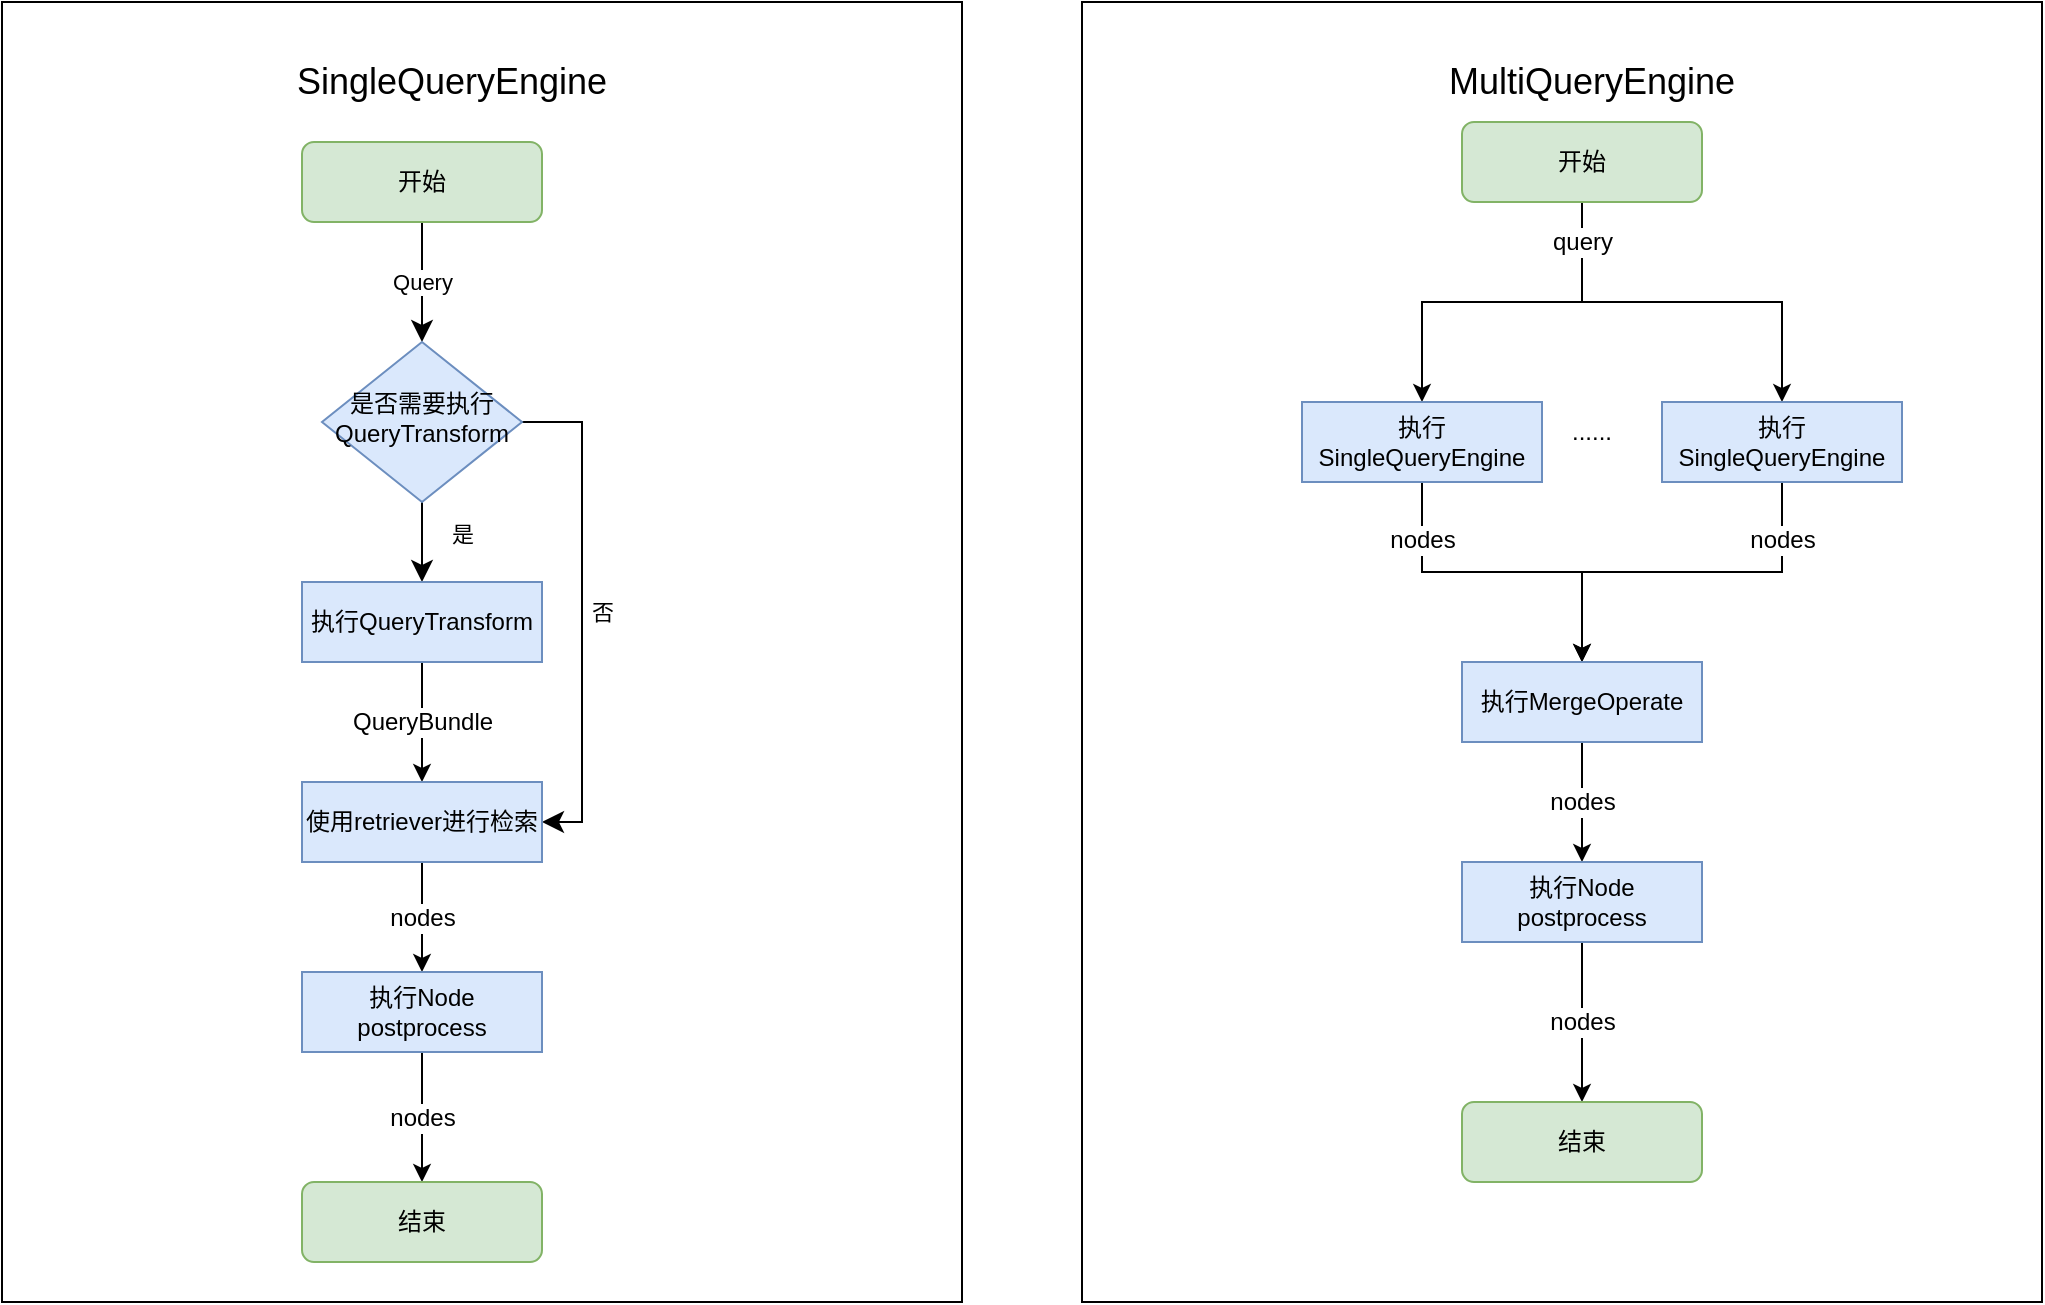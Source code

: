 <mxfile version="15.8.7" type="device"><diagram id="C5RBs43oDa-KdzZeNtuy" name="Page-1"><mxGraphModel dx="1138" dy="700" grid="1" gridSize="10" guides="1" tooltips="1" connect="1" arrows="1" fold="1" page="1" pageScale="1" pageWidth="827" pageHeight="1169" math="0" shadow="0"><root><mxCell id="WIyWlLk6GJQsqaUBKTNV-0"/><mxCell id="WIyWlLk6GJQsqaUBKTNV-1" parent="WIyWlLk6GJQsqaUBKTNV-0"/><mxCell id="QA24t3d2Wca2Idq0a9jV-0" value="" style="rounded=0;whiteSpace=wrap;html=1;" vertex="1" parent="WIyWlLk6GJQsqaUBKTNV-1"><mxGeometry x="10" y="80" width="480" height="650" as="geometry"/></mxCell><mxCell id="WIyWlLk6GJQsqaUBKTNV-2" value="Query" style="rounded=0;html=1;jettySize=auto;orthogonalLoop=1;fontSize=11;endArrow=classic;endFill=1;endSize=8;strokeWidth=1;shadow=0;labelBackgroundColor=default;edgeStyle=orthogonalEdgeStyle;" parent="WIyWlLk6GJQsqaUBKTNV-1" source="WIyWlLk6GJQsqaUBKTNV-3" target="WIyWlLk6GJQsqaUBKTNV-10" edge="1"><mxGeometry relative="1" as="geometry"><mxPoint x="220" y="170" as="targetPoint"/></mxGeometry></mxCell><mxCell id="WIyWlLk6GJQsqaUBKTNV-3" value="开始" style="rounded=1;whiteSpace=wrap;html=1;fontSize=12;glass=0;strokeWidth=1;shadow=0;fillColor=#d5e8d4;strokeColor=#82b366;" parent="WIyWlLk6GJQsqaUBKTNV-1" vertex="1"><mxGeometry x="160" y="150" width="120" height="40" as="geometry"/></mxCell><mxCell id="WIyWlLk6GJQsqaUBKTNV-8" value="是" style="rounded=0;html=1;jettySize=auto;orthogonalLoop=1;fontSize=11;endArrow=classic;endFill=1;endSize=8;strokeWidth=1;shadow=0;labelBackgroundColor=none;edgeStyle=orthogonalEdgeStyle;" parent="WIyWlLk6GJQsqaUBKTNV-1" source="WIyWlLk6GJQsqaUBKTNV-10" target="WIyWlLk6GJQsqaUBKTNV-11" edge="1"><mxGeometry x="-0.2" y="20" relative="1" as="geometry"><mxPoint as="offset"/></mxGeometry></mxCell><mxCell id="WIyWlLk6GJQsqaUBKTNV-9" value="否" style="edgeStyle=orthogonalEdgeStyle;rounded=0;html=1;jettySize=auto;orthogonalLoop=1;fontSize=11;endArrow=classic;endFill=1;endSize=8;strokeWidth=1;shadow=0;labelBackgroundColor=none;entryX=1;entryY=0.5;entryDx=0;entryDy=0;" parent="WIyWlLk6GJQsqaUBKTNV-1" source="WIyWlLk6GJQsqaUBKTNV-10" target="QA24t3d2Wca2Idq0a9jV-4" edge="1"><mxGeometry y="10" relative="1" as="geometry"><mxPoint as="offset"/><mxPoint x="320" y="330" as="targetPoint"/><Array as="points"><mxPoint x="300" y="290"/><mxPoint x="300" y="490"/></Array></mxGeometry></mxCell><mxCell id="WIyWlLk6GJQsqaUBKTNV-10" value="是否需要执行QueryTransform" style="rhombus;whiteSpace=wrap;html=1;shadow=0;fontFamily=Helvetica;fontSize=12;align=center;strokeWidth=1;spacing=6;spacingTop=-4;fillColor=#dae8fc;strokeColor=#6c8ebf;" parent="WIyWlLk6GJQsqaUBKTNV-1" vertex="1"><mxGeometry x="170" y="250" width="100" height="80" as="geometry"/></mxCell><mxCell id="QA24t3d2Wca2Idq0a9jV-5" value="QueryBundle" style="edgeStyle=orthogonalEdgeStyle;rounded=0;orthogonalLoop=1;jettySize=auto;html=1;fontSize=12;" edge="1" parent="WIyWlLk6GJQsqaUBKTNV-1" source="WIyWlLk6GJQsqaUBKTNV-11" target="QA24t3d2Wca2Idq0a9jV-4"><mxGeometry relative="1" as="geometry"/></mxCell><mxCell id="WIyWlLk6GJQsqaUBKTNV-11" value="执行QueryTransform" style="rounded=0;whiteSpace=wrap;html=1;fontSize=12;glass=0;strokeWidth=1;shadow=0;fillColor=#dae8fc;strokeColor=#6c8ebf;" parent="WIyWlLk6GJQsqaUBKTNV-1" vertex="1"><mxGeometry x="160" y="370" width="120" height="40" as="geometry"/></mxCell><mxCell id="QA24t3d2Wca2Idq0a9jV-1" value="&lt;font style=&quot;font-size: 18px&quot;&gt;SingleQueryEngine&lt;/font&gt;" style="text;html=1;strokeColor=none;fillColor=none;align=center;verticalAlign=middle;whiteSpace=wrap;rounded=0;" vertex="1" parent="WIyWlLk6GJQsqaUBKTNV-1"><mxGeometry x="130" y="90" width="210" height="60" as="geometry"/></mxCell><mxCell id="QA24t3d2Wca2Idq0a9jV-8" value="nodes" style="edgeStyle=orthogonalEdgeStyle;rounded=0;orthogonalLoop=1;jettySize=auto;html=1;fontSize=12;endArrow=classic;endFill=1;" edge="1" parent="WIyWlLk6GJQsqaUBKTNV-1" source="QA24t3d2Wca2Idq0a9jV-4" target="QA24t3d2Wca2Idq0a9jV-7"><mxGeometry relative="1" as="geometry"/></mxCell><mxCell id="QA24t3d2Wca2Idq0a9jV-4" value="使用retriever进行检索" style="rounded=0;whiteSpace=wrap;html=1;fontSize=12;glass=0;strokeWidth=1;shadow=0;fillColor=#dae8fc;strokeColor=#6c8ebf;" vertex="1" parent="WIyWlLk6GJQsqaUBKTNV-1"><mxGeometry x="160" y="470" width="120" height="40" as="geometry"/></mxCell><mxCell id="QA24t3d2Wca2Idq0a9jV-10" value="nodes" style="edgeStyle=orthogonalEdgeStyle;rounded=0;orthogonalLoop=1;jettySize=auto;html=1;entryX=0.5;entryY=0;entryDx=0;entryDy=0;fontSize=12;endArrow=classic;endFill=1;" edge="1" parent="WIyWlLk6GJQsqaUBKTNV-1" source="QA24t3d2Wca2Idq0a9jV-7" target="QA24t3d2Wca2Idq0a9jV-9"><mxGeometry relative="1" as="geometry"/></mxCell><mxCell id="QA24t3d2Wca2Idq0a9jV-7" value="执行Node postprocess" style="rounded=0;whiteSpace=wrap;html=1;fontSize=12;glass=0;strokeWidth=1;shadow=0;fillColor=#dae8fc;strokeColor=#6c8ebf;" vertex="1" parent="WIyWlLk6GJQsqaUBKTNV-1"><mxGeometry x="160" y="565" width="120" height="40" as="geometry"/></mxCell><mxCell id="QA24t3d2Wca2Idq0a9jV-9" value="结束" style="rounded=1;whiteSpace=wrap;html=1;fontSize=12;glass=0;strokeWidth=1;shadow=0;fillColor=#d5e8d4;strokeColor=#82b366;" vertex="1" parent="WIyWlLk6GJQsqaUBKTNV-1"><mxGeometry x="160" y="670" width="120" height="40" as="geometry"/></mxCell><mxCell id="QA24t3d2Wca2Idq0a9jV-11" value="" style="rounded=0;whiteSpace=wrap;html=1;" vertex="1" parent="WIyWlLk6GJQsqaUBKTNV-1"><mxGeometry x="550" y="80" width="480" height="650" as="geometry"/></mxCell><mxCell id="QA24t3d2Wca2Idq0a9jV-12" value="&lt;font style=&quot;font-size: 18px&quot;&gt;MultiQueryEngine&lt;/font&gt;" style="text;html=1;strokeColor=none;fillColor=none;align=center;verticalAlign=middle;whiteSpace=wrap;rounded=0;" vertex="1" parent="WIyWlLk6GJQsqaUBKTNV-1"><mxGeometry x="700" y="90" width="210" height="60" as="geometry"/></mxCell><mxCell id="QA24t3d2Wca2Idq0a9jV-17" style="edgeStyle=orthogonalEdgeStyle;rounded=0;orthogonalLoop=1;jettySize=auto;html=1;labelBackgroundColor=default;fontSize=12;endArrow=classic;endFill=1;" edge="1" parent="WIyWlLk6GJQsqaUBKTNV-1" source="QA24t3d2Wca2Idq0a9jV-13" target="QA24t3d2Wca2Idq0a9jV-14"><mxGeometry relative="1" as="geometry"/></mxCell><mxCell id="QA24t3d2Wca2Idq0a9jV-18" value="query" style="edgeStyle=orthogonalEdgeStyle;rounded=0;orthogonalLoop=1;jettySize=auto;html=1;labelBackgroundColor=default;fontSize=12;endArrow=classic;endFill=1;" edge="1" parent="WIyWlLk6GJQsqaUBKTNV-1" source="QA24t3d2Wca2Idq0a9jV-13" target="QA24t3d2Wca2Idq0a9jV-15"><mxGeometry x="-0.8" relative="1" as="geometry"><mxPoint as="offset"/></mxGeometry></mxCell><mxCell id="QA24t3d2Wca2Idq0a9jV-13" value="开始" style="rounded=1;whiteSpace=wrap;html=1;fontSize=12;glass=0;strokeWidth=1;shadow=0;fillColor=#d5e8d4;strokeColor=#82b366;" vertex="1" parent="WIyWlLk6GJQsqaUBKTNV-1"><mxGeometry x="740" y="140" width="120" height="40" as="geometry"/></mxCell><mxCell id="QA24t3d2Wca2Idq0a9jV-23" value="nodes" style="edgeStyle=orthogonalEdgeStyle;rounded=0;orthogonalLoop=1;jettySize=auto;html=1;labelBackgroundColor=default;fontSize=12;endArrow=classic;endFill=1;" edge="1" parent="WIyWlLk6GJQsqaUBKTNV-1" source="QA24t3d2Wca2Idq0a9jV-14" target="QA24t3d2Wca2Idq0a9jV-22"><mxGeometry x="-0.647" relative="1" as="geometry"><mxPoint y="-1" as="offset"/></mxGeometry></mxCell><mxCell id="QA24t3d2Wca2Idq0a9jV-14" value="执行SingleQueryEngine" style="rounded=0;whiteSpace=wrap;html=1;fontSize=12;glass=0;strokeWidth=1;shadow=0;fillColor=#dae8fc;strokeColor=#6c8ebf;" vertex="1" parent="WIyWlLk6GJQsqaUBKTNV-1"><mxGeometry x="660" y="280" width="120" height="40" as="geometry"/></mxCell><mxCell id="QA24t3d2Wca2Idq0a9jV-24" value="nodes" style="edgeStyle=orthogonalEdgeStyle;rounded=0;orthogonalLoop=1;jettySize=auto;html=1;labelBackgroundColor=default;fontSize=12;endArrow=classic;endFill=1;" edge="1" parent="WIyWlLk6GJQsqaUBKTNV-1" source="QA24t3d2Wca2Idq0a9jV-15" target="QA24t3d2Wca2Idq0a9jV-22"><mxGeometry x="-0.684" relative="1" as="geometry"><mxPoint y="-1" as="offset"/></mxGeometry></mxCell><mxCell id="QA24t3d2Wca2Idq0a9jV-15" value="执行SingleQueryEngine" style="rounded=0;whiteSpace=wrap;html=1;fontSize=12;glass=0;strokeWidth=1;shadow=0;fillColor=#dae8fc;strokeColor=#6c8ebf;" vertex="1" parent="WIyWlLk6GJQsqaUBKTNV-1"><mxGeometry x="840" y="280" width="120" height="40" as="geometry"/></mxCell><mxCell id="QA24t3d2Wca2Idq0a9jV-21" value="......" style="text;html=1;strokeColor=none;fillColor=none;align=center;verticalAlign=middle;whiteSpace=wrap;rounded=0;fontSize=12;" vertex="1" parent="WIyWlLk6GJQsqaUBKTNV-1"><mxGeometry x="775" y="280" width="60" height="30" as="geometry"/></mxCell><mxCell id="QA24t3d2Wca2Idq0a9jV-26" value="nodes" style="edgeStyle=orthogonalEdgeStyle;rounded=0;orthogonalLoop=1;jettySize=auto;html=1;labelBackgroundColor=default;fontSize=12;endArrow=classic;endFill=1;" edge="1" parent="WIyWlLk6GJQsqaUBKTNV-1" source="QA24t3d2Wca2Idq0a9jV-22" target="QA24t3d2Wca2Idq0a9jV-25"><mxGeometry relative="1" as="geometry"/></mxCell><mxCell id="QA24t3d2Wca2Idq0a9jV-22" value="执行MergeOperate" style="rounded=0;whiteSpace=wrap;html=1;fontSize=12;glass=0;strokeWidth=1;shadow=0;fillColor=#dae8fc;strokeColor=#6c8ebf;" vertex="1" parent="WIyWlLk6GJQsqaUBKTNV-1"><mxGeometry x="740" y="410" width="120" height="40" as="geometry"/></mxCell><mxCell id="QA24t3d2Wca2Idq0a9jV-28" value="nodes" style="edgeStyle=orthogonalEdgeStyle;rounded=0;orthogonalLoop=1;jettySize=auto;html=1;labelBackgroundColor=default;fontSize=12;endArrow=classic;endFill=1;" edge="1" parent="WIyWlLk6GJQsqaUBKTNV-1" source="QA24t3d2Wca2Idq0a9jV-25" target="QA24t3d2Wca2Idq0a9jV-27"><mxGeometry relative="1" as="geometry"/></mxCell><mxCell id="QA24t3d2Wca2Idq0a9jV-25" value="执行Node postprocess" style="rounded=0;whiteSpace=wrap;html=1;fontSize=12;glass=0;strokeWidth=1;shadow=0;fillColor=#dae8fc;strokeColor=#6c8ebf;" vertex="1" parent="WIyWlLk6GJQsqaUBKTNV-1"><mxGeometry x="740" y="510" width="120" height="40" as="geometry"/></mxCell><mxCell id="QA24t3d2Wca2Idq0a9jV-27" value="结束" style="rounded=1;whiteSpace=wrap;html=1;fontSize=12;glass=0;strokeWidth=1;shadow=0;fillColor=#d5e8d4;strokeColor=#82b366;" vertex="1" parent="WIyWlLk6GJQsqaUBKTNV-1"><mxGeometry x="740" y="630" width="120" height="40" as="geometry"/></mxCell></root></mxGraphModel></diagram></mxfile>